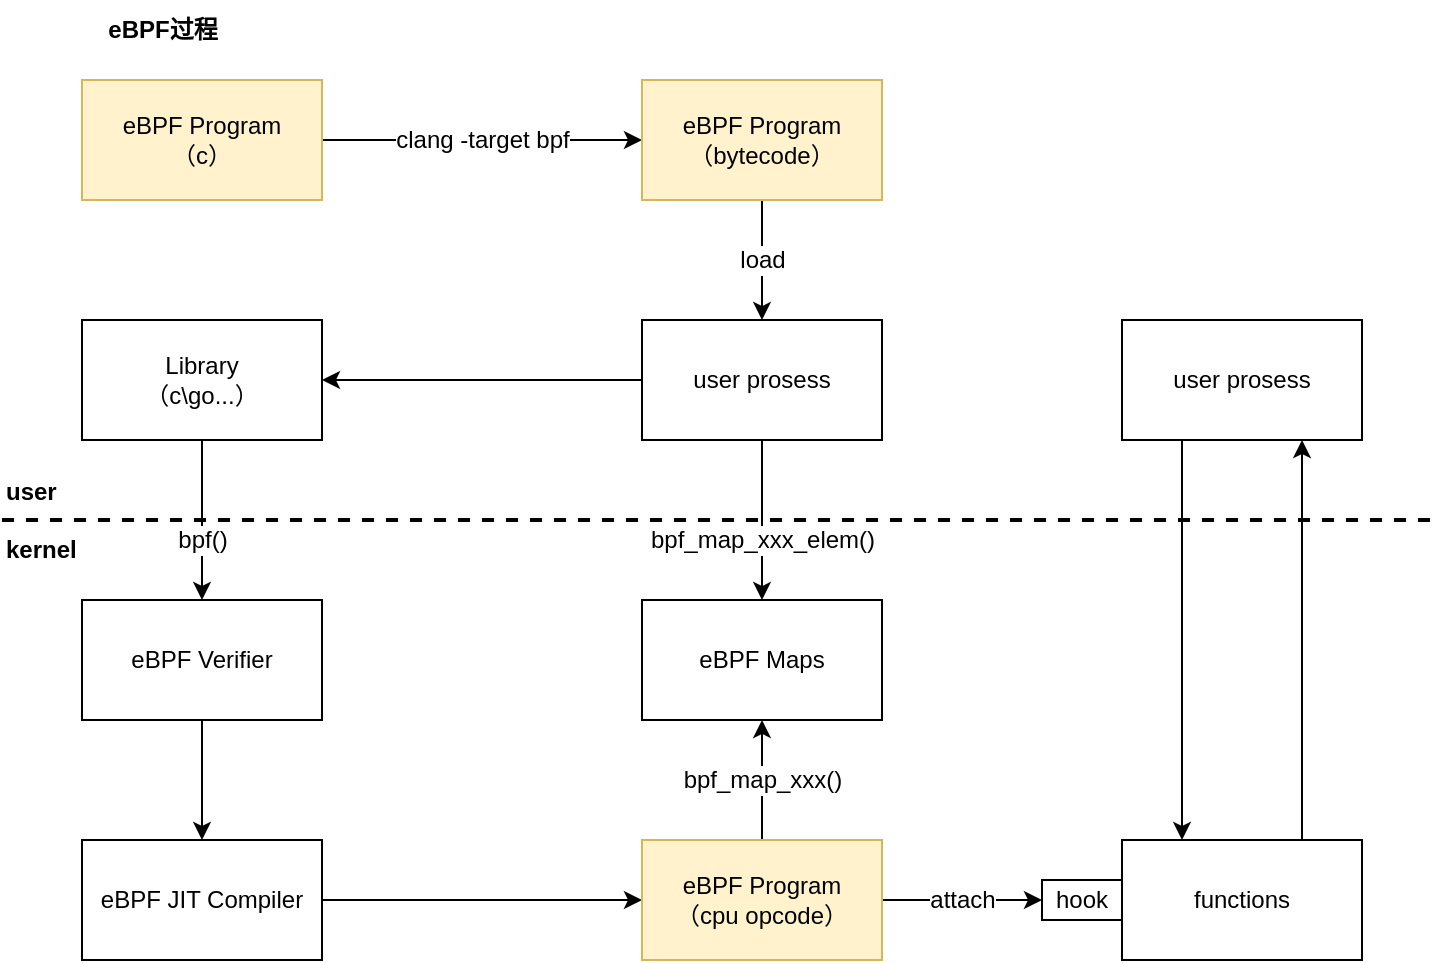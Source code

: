 <mxfile version="20.2.8" type="device"><diagram id="AJTOlI7Z6Vnr3Sd1pWhE" name="第 1 页"><mxGraphModel dx="1160" dy="716" grid="1" gridSize="10" guides="1" tooltips="1" connect="1" arrows="1" fold="1" page="1" pageScale="1" pageWidth="1169" pageHeight="827" math="0" shadow="0"><root><mxCell id="0"/><mxCell id="1" parent="0"/><mxCell id="c3vNnjFFcMUckW6P0TWl-24" value="" style="endArrow=none;dashed=1;html=1;strokeWidth=2;rounded=0;align=left;" edge="1" parent="1"><mxGeometry x="-0.974" width="50" height="50" relative="1" as="geometry"><mxPoint x="40" y="300" as="sourcePoint"/><mxPoint x="760" y="300" as="targetPoint"/><mxPoint as="offset"/></mxGeometry></mxCell><mxCell id="c3vNnjFFcMUckW6P0TWl-36" value="clang -target bpf" style="edgeStyle=orthogonalEdgeStyle;rounded=0;orthogonalLoop=1;jettySize=auto;html=1;exitX=1;exitY=0.5;exitDx=0;exitDy=0;entryX=0;entryY=0.5;entryDx=0;entryDy=0;labelBackgroundColor=default;strokeWidth=1;fontSize=12;" edge="1" parent="1" source="c3vNnjFFcMUckW6P0TWl-11" target="c3vNnjFFcMUckW6P0TWl-15"><mxGeometry relative="1" as="geometry"/></mxCell><mxCell id="c3vNnjFFcMUckW6P0TWl-11" value="eBPF Program&lt;br&gt;（c）" style="rounded=0;whiteSpace=wrap;html=1;fontSize=12;fillColor=#fff2cc;strokeColor=#d6b656;" vertex="1" parent="1"><mxGeometry x="80" y="80" width="120" height="60" as="geometry"/></mxCell><mxCell id="c3vNnjFFcMUckW6P0TWl-35" value="load" style="edgeStyle=orthogonalEdgeStyle;rounded=0;orthogonalLoop=1;jettySize=auto;html=1;labelBackgroundColor=default;strokeWidth=1;fontSize=12;" edge="1" parent="1" source="c3vNnjFFcMUckW6P0TWl-15" target="c3vNnjFFcMUckW6P0TWl-21"><mxGeometry relative="1" as="geometry"/></mxCell><mxCell id="c3vNnjFFcMUckW6P0TWl-15" value="eBPF Program&lt;br&gt;（bytecode）" style="whiteSpace=wrap;html=1;rounded=0;fillColor=#fff2cc;strokeColor=#d6b656;" vertex="1" parent="1"><mxGeometry x="360" y="80" width="120" height="60" as="geometry"/></mxCell><mxCell id="c3vNnjFFcMUckW6P0TWl-37" style="edgeStyle=orthogonalEdgeStyle;rounded=0;orthogonalLoop=1;jettySize=auto;html=1;exitX=0;exitY=0.5;exitDx=0;exitDy=0;entryX=1;entryY=0.5;entryDx=0;entryDy=0;labelBackgroundColor=default;strokeWidth=1;fontSize=12;" edge="1" parent="1" source="c3vNnjFFcMUckW6P0TWl-21" target="c3vNnjFFcMUckW6P0TWl-26"><mxGeometry relative="1" as="geometry"/></mxCell><mxCell id="c3vNnjFFcMUckW6P0TWl-64" value="bpf_map_xxx_elem()" style="edgeStyle=orthogonalEdgeStyle;rounded=0;orthogonalLoop=1;jettySize=auto;html=1;exitX=0.5;exitY=1;exitDx=0;exitDy=0;entryX=0.5;entryY=0;entryDx=0;entryDy=0;labelBackgroundColor=default;strokeWidth=1;fontSize=12;endArrow=classic;endFill=1;" edge="1" parent="1" source="c3vNnjFFcMUckW6P0TWl-21" target="c3vNnjFFcMUckW6P0TWl-61"><mxGeometry x="0.25" relative="1" as="geometry"><Array as="points"><mxPoint x="420" y="320"/><mxPoint x="420" y="320"/></Array><mxPoint as="offset"/></mxGeometry></mxCell><mxCell id="c3vNnjFFcMUckW6P0TWl-21" value="user prosess" style="rounded=0;whiteSpace=wrap;html=1;fontSize=12;" vertex="1" parent="1"><mxGeometry x="360" y="200" width="120" height="60" as="geometry"/></mxCell><mxCell id="c3vNnjFFcMUckW6P0TWl-25" value="&lt;b&gt;&lt;span style=&quot;&quot;&gt;user&lt;/span&gt;&lt;br style=&quot;&quot;&gt;&lt;br style=&quot;&quot;&gt;&lt;span style=&quot;&quot;&gt;kernel&lt;/span&gt;&lt;/b&gt;" style="text;html=1;align=left;verticalAlign=middle;resizable=0;points=[];autosize=1;strokeColor=none;fillColor=none;fontSize=12;" vertex="1" parent="1"><mxGeometry x="40" y="270" width="60" height="60" as="geometry"/></mxCell><mxCell id="c3vNnjFFcMUckW6P0TWl-38" value="bpf()" style="edgeStyle=orthogonalEdgeStyle;rounded=0;orthogonalLoop=1;jettySize=auto;html=1;exitX=0.5;exitY=1;exitDx=0;exitDy=0;entryX=0.5;entryY=0;entryDx=0;entryDy=0;labelBackgroundColor=default;strokeWidth=1;fontSize=12;endArrow=classic;endFill=1;" edge="1" parent="1" source="c3vNnjFFcMUckW6P0TWl-26" target="c3vNnjFFcMUckW6P0TWl-29"><mxGeometry x="0.25" relative="1" as="geometry"><mxPoint as="offset"/></mxGeometry></mxCell><mxCell id="c3vNnjFFcMUckW6P0TWl-26" value="Library&lt;br&gt;（c\go...）" style="rounded=0;whiteSpace=wrap;html=1;fontSize=12;" vertex="1" parent="1"><mxGeometry x="80" y="200" width="120" height="60" as="geometry"/></mxCell><mxCell id="c3vNnjFFcMUckW6P0TWl-40" style="edgeStyle=orthogonalEdgeStyle;rounded=0;orthogonalLoop=1;jettySize=auto;html=1;exitX=0.5;exitY=1;exitDx=0;exitDy=0;entryX=0.5;entryY=0;entryDx=0;entryDy=0;labelBackgroundColor=default;strokeWidth=1;fontSize=12;" edge="1" parent="1" source="c3vNnjFFcMUckW6P0TWl-29" target="c3vNnjFFcMUckW6P0TWl-39"><mxGeometry relative="1" as="geometry"/></mxCell><mxCell id="c3vNnjFFcMUckW6P0TWl-29" value="eBPF Verifier" style="rounded=0;whiteSpace=wrap;html=1;labelBackgroundColor=none;fontSize=12;" vertex="1" parent="1"><mxGeometry x="80" y="340" width="120" height="60" as="geometry"/></mxCell><mxCell id="c3vNnjFFcMUckW6P0TWl-66" style="edgeStyle=orthogonalEdgeStyle;rounded=0;orthogonalLoop=1;jettySize=auto;html=1;exitX=1;exitY=0.5;exitDx=0;exitDy=0;entryX=0;entryY=0.5;entryDx=0;entryDy=0;labelBackgroundColor=default;strokeWidth=1;fontSize=12;endArrow=classic;endFill=1;" edge="1" parent="1" source="c3vNnjFFcMUckW6P0TWl-39" target="c3vNnjFFcMUckW6P0TWl-62"><mxGeometry relative="1" as="geometry"/></mxCell><mxCell id="c3vNnjFFcMUckW6P0TWl-39" value="eBPF JIT Compiler" style="rounded=0;whiteSpace=wrap;html=1;labelBackgroundColor=none;fontSize=12;" vertex="1" parent="1"><mxGeometry x="80" y="460" width="120" height="60" as="geometry"/></mxCell><mxCell id="c3vNnjFFcMUckW6P0TWl-84" style="edgeStyle=orthogonalEdgeStyle;rounded=0;orthogonalLoop=1;jettySize=auto;html=1;exitX=0.25;exitY=1;exitDx=0;exitDy=0;entryX=0.25;entryY=0;entryDx=0;entryDy=0;labelBackgroundColor=default;strokeWidth=1;fontSize=12;startArrow=none;startFill=0;endArrow=classic;endFill=1;" edge="1" parent="1" source="c3vNnjFFcMUckW6P0TWl-60" target="c3vNnjFFcMUckW6P0TWl-74"><mxGeometry relative="1" as="geometry"/></mxCell><mxCell id="c3vNnjFFcMUckW6P0TWl-60" value="user prosess" style="rounded=0;whiteSpace=wrap;html=1;fontSize=12;" vertex="1" parent="1"><mxGeometry x="600" y="200" width="120" height="60" as="geometry"/></mxCell><mxCell id="c3vNnjFFcMUckW6P0TWl-61" value="eBPF Maps" style="rounded=0;whiteSpace=wrap;html=1;labelBackgroundColor=none;fontSize=12;" vertex="1" parent="1"><mxGeometry x="360" y="340" width="120" height="60" as="geometry"/></mxCell><mxCell id="c3vNnjFFcMUckW6P0TWl-63" value="&lt;span style=&quot;color: rgb(0, 0, 0); font-family: Helvetica; font-size: 12px; font-style: normal; font-variant-ligatures: normal; font-variant-caps: normal; font-weight: 400; letter-spacing: normal; orphans: 2; text-align: center; text-indent: 0px; text-transform: none; widows: 2; word-spacing: 0px; -webkit-text-stroke-width: 0px; background-color: rgb(255, 255, 255); text-decoration-thickness: initial; text-decoration-style: initial; text-decoration-color: initial; float: none; display: inline !important;&quot;&gt;bpf_map_xxx()&lt;/span&gt;" style="edgeStyle=orthogonalEdgeStyle;rounded=0;orthogonalLoop=1;jettySize=auto;html=1;labelBackgroundColor=default;strokeWidth=1;fontSize=12;endArrow=classic;endFill=1;" edge="1" parent="1" source="c3vNnjFFcMUckW6P0TWl-62" target="c3vNnjFFcMUckW6P0TWl-61"><mxGeometry relative="1" as="geometry"/></mxCell><mxCell id="c3vNnjFFcMUckW6P0TWl-76" value="attach" style="edgeStyle=orthogonalEdgeStyle;rounded=0;orthogonalLoop=1;jettySize=auto;html=1;exitX=1;exitY=0.5;exitDx=0;exitDy=0;labelBackgroundColor=default;strokeWidth=1;fontSize=12;endArrow=classic;endFill=1;" edge="1" parent="1" source="c3vNnjFFcMUckW6P0TWl-62" target="c3vNnjFFcMUckW6P0TWl-75"><mxGeometry relative="1" as="geometry"/></mxCell><mxCell id="c3vNnjFFcMUckW6P0TWl-62" value="eBPF Program&lt;br&gt;（cpu opcode）" style="rounded=0;whiteSpace=wrap;html=1;labelBackgroundColor=none;fontSize=12;fillColor=#fff2cc;strokeColor=#d6b656;" vertex="1" parent="1"><mxGeometry x="360" y="460" width="120" height="60" as="geometry"/></mxCell><mxCell id="c3vNnjFFcMUckW6P0TWl-83" style="edgeStyle=orthogonalEdgeStyle;rounded=0;orthogonalLoop=1;jettySize=auto;html=1;exitX=0.75;exitY=0;exitDx=0;exitDy=0;entryX=0.75;entryY=1;entryDx=0;entryDy=0;labelBackgroundColor=default;strokeWidth=1;fontSize=12;startArrow=none;startFill=0;endArrow=classic;endFill=1;" edge="1" parent="1" source="c3vNnjFFcMUckW6P0TWl-74" target="c3vNnjFFcMUckW6P0TWl-60"><mxGeometry relative="1" as="geometry"/></mxCell><mxCell id="c3vNnjFFcMUckW6P0TWl-74" value="functions" style="rounded=0;whiteSpace=wrap;html=1;labelBackgroundColor=none;fontSize=12;" vertex="1" parent="1"><mxGeometry x="600" y="460" width="120" height="60" as="geometry"/></mxCell><mxCell id="c3vNnjFFcMUckW6P0TWl-75" value="hook" style="rounded=0;whiteSpace=wrap;html=1;labelBackgroundColor=none;fontSize=12;" vertex="1" parent="1"><mxGeometry x="560" y="480" width="40" height="20" as="geometry"/></mxCell><mxCell id="c3vNnjFFcMUckW6P0TWl-89" value="&lt;b&gt;eBPF过程&lt;/b&gt;" style="text;html=1;align=center;verticalAlign=middle;resizable=0;points=[];autosize=1;strokeColor=none;fillColor=none;fontSize=12;" vertex="1" parent="1"><mxGeometry x="80" y="40" width="80" height="30" as="geometry"/></mxCell></root></mxGraphModel></diagram></mxfile>